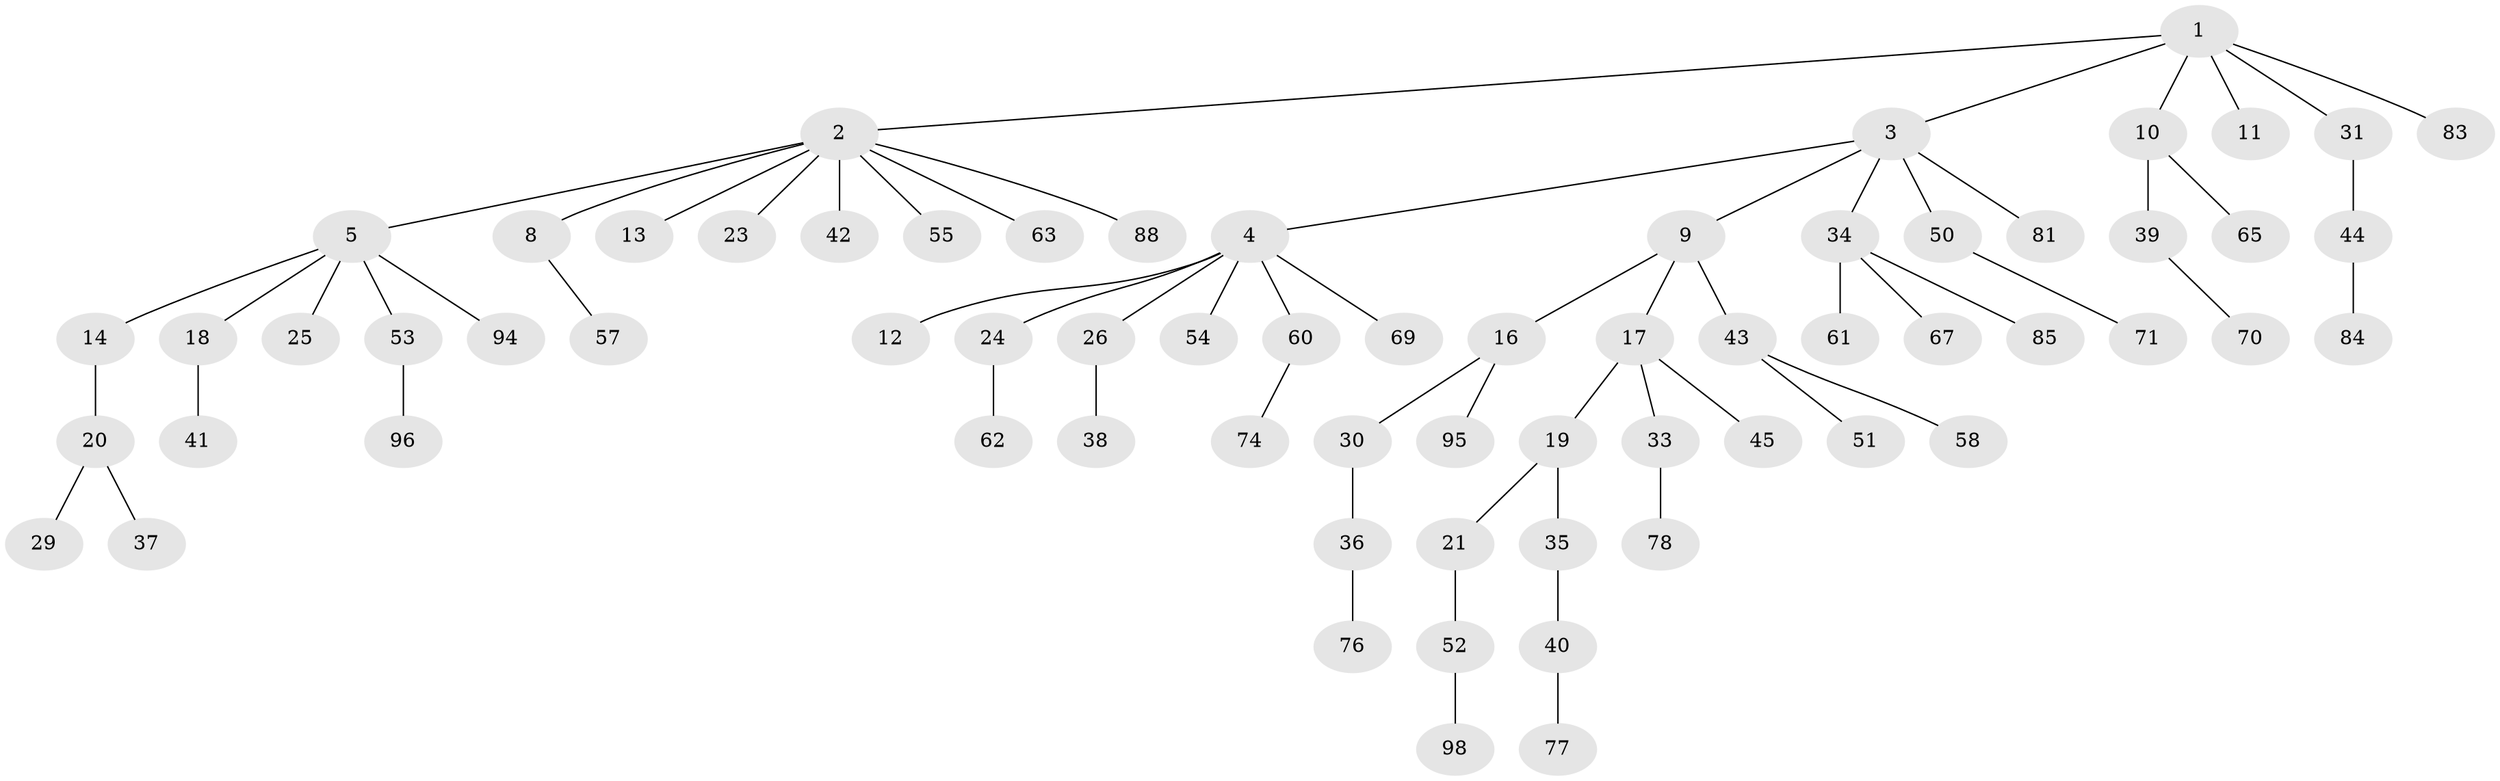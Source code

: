 // original degree distribution, {6: 0.02040816326530612, 7: 0.02040816326530612, 5: 0.02040816326530612, 4: 0.07142857142857142, 3: 0.10204081632653061, 2: 0.25510204081632654, 1: 0.5102040816326531}
// Generated by graph-tools (version 1.1) at 2025/42/03/06/25 10:42:06]
// undirected, 68 vertices, 67 edges
graph export_dot {
graph [start="1"]
  node [color=gray90,style=filled];
  1;
  2 [super="+6"];
  3 [super="+46"];
  4 [super="+47"];
  5 [super="+7"];
  8 [super="+56"];
  9 [super="+15"];
  10 [super="+32"];
  11;
  12 [super="+92"];
  13;
  14;
  16 [super="+27"];
  17 [super="+68"];
  18 [super="+22"];
  19 [super="+59"];
  20 [super="+28"];
  21;
  23 [super="+80"];
  24;
  25;
  26;
  29;
  30 [super="+75"];
  31 [super="+97"];
  33;
  34 [super="+66"];
  35;
  36;
  37;
  38;
  39 [super="+79"];
  40 [super="+49"];
  41;
  42;
  43 [super="+72"];
  44 [super="+48"];
  45 [super="+73"];
  50;
  51;
  52 [super="+93"];
  53 [super="+64"];
  54 [super="+89"];
  55 [super="+87"];
  57;
  58;
  60;
  61;
  62;
  63;
  65;
  67 [super="+86"];
  69;
  70 [super="+91"];
  71 [super="+82"];
  74;
  76 [super="+90"];
  77;
  78;
  81;
  83;
  84;
  85;
  88;
  94;
  95;
  96;
  98;
  1 -- 2;
  1 -- 3;
  1 -- 10;
  1 -- 11;
  1 -- 31;
  1 -- 83;
  2 -- 5;
  2 -- 13;
  2 -- 42;
  2 -- 63;
  2 -- 88;
  2 -- 8;
  2 -- 23;
  2 -- 55;
  3 -- 4;
  3 -- 9;
  3 -- 34;
  3 -- 50;
  3 -- 81;
  4 -- 12;
  4 -- 24;
  4 -- 26;
  4 -- 60;
  4 -- 69;
  4 -- 54;
  5 -- 14;
  5 -- 25;
  5 -- 53;
  5 -- 18;
  5 -- 94;
  8 -- 57;
  9 -- 16;
  9 -- 17;
  9 -- 43;
  10 -- 39;
  10 -- 65;
  14 -- 20;
  16 -- 30;
  16 -- 95;
  17 -- 19;
  17 -- 33;
  17 -- 45;
  18 -- 41;
  19 -- 21;
  19 -- 35;
  20 -- 37;
  20 -- 29;
  21 -- 52;
  24 -- 62;
  26 -- 38;
  30 -- 36;
  31 -- 44;
  33 -- 78;
  34 -- 61;
  34 -- 85;
  34 -- 67;
  35 -- 40;
  36 -- 76;
  39 -- 70;
  40 -- 77;
  43 -- 51;
  43 -- 58;
  44 -- 84;
  50 -- 71;
  52 -- 98;
  53 -- 96;
  60 -- 74;
}
